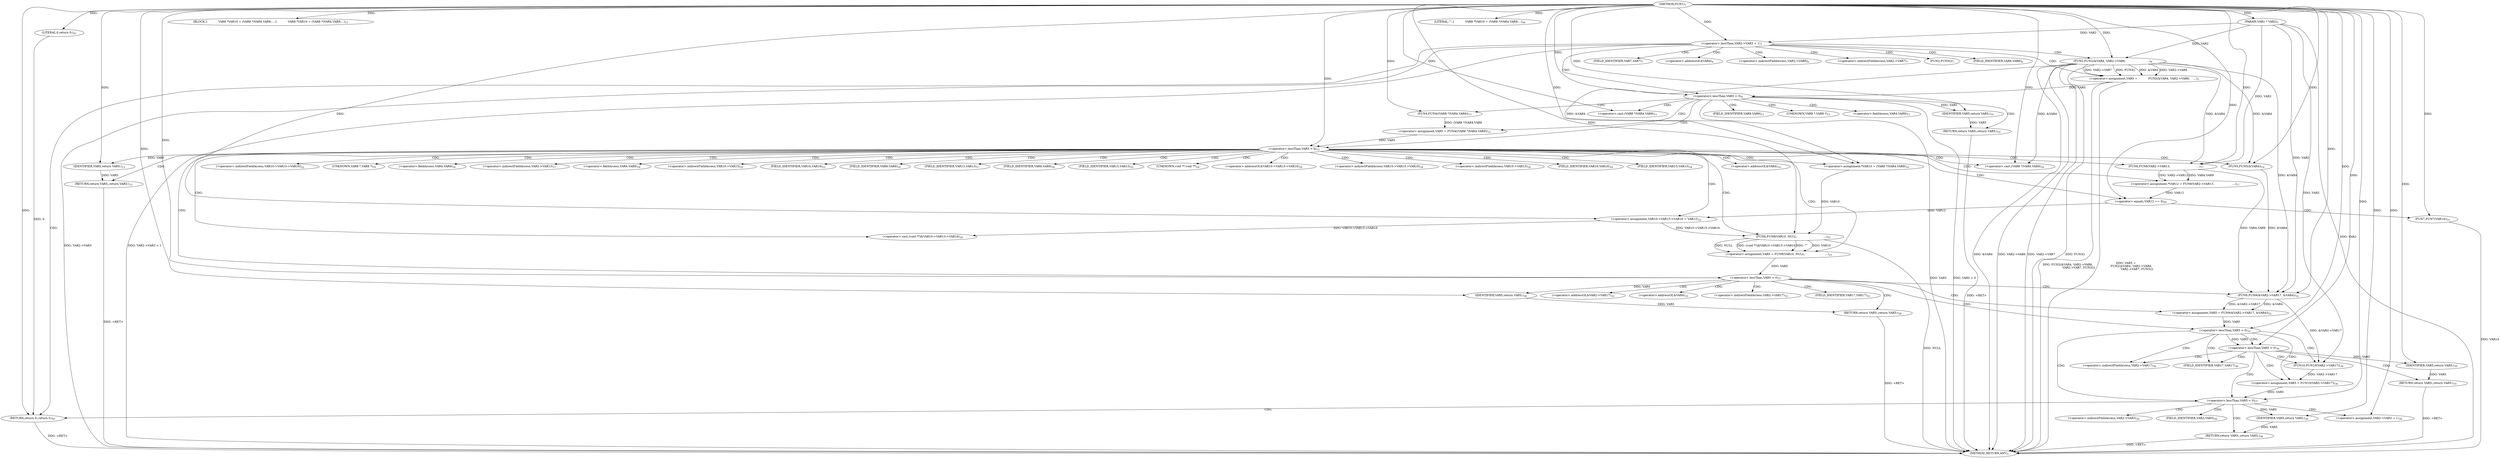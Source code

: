 digraph "FUN1" {  
"8" [label = <(METHOD,FUN1)<SUB>1</SUB>> ]
"153" [label = <(METHOD_RETURN,ANY)<SUB>1</SUB>> ]
"9" [label = <(PARAM,VAR1 * VAR2)<SUB>1</SUB>> ]
"151" [label = <(RETURN,return 0;,return 0;)<SUB>41</SUB>> ]
"12" [label = <(&lt;operator&gt;.lessThan,VAR2-&gt;VAR3 &lt; 1)<SUB>3</SUB>> ]
"152" [label = <(LITERAL,0,return 0;)<SUB>41</SUB>> ]
"20" [label = <(&lt;operator&gt;.assignment,VAR5 =
            FUN2(&amp;VAR4, VAR2-&gt;VAR6,
    ...)<SUB>5</SUB>> ]
"39" [label = <(&lt;operator&gt;.assignment,VAR5 = FUN4((VAR8 *)VAR4.VAR9))<SUB>11</SUB>> ]
"54" [label = <(FUN5,FUN5(&amp;VAR4))<SUB>14</SUB>> ]
"57" [label = <(BLOCK,{
            VAR8 *VAR10 = (VAR8 *)VAR4.VAR9;
...,{
            VAR8 *VAR10 = (VAR8 *)VAR4.VAR9;
...)<SUB>15</SUB>> ]
"112" [label = <(&lt;operator&gt;.assignment,VAR5 = FUN9(&amp;VAR2-&gt;VAR17, &amp;VAR4))<SUB>32</SUB>> ]
"133" [label = <(&lt;operator&gt;.assignment,VAR5 = FUN10(VAR2-&gt;VAR17))<SUB>36</SUB>> ]
"146" [label = <(&lt;operator&gt;.assignment,VAR2-&gt;VAR3 = 1)<SUB>39</SUB>> ]
"33" [label = <(&lt;operator&gt;.lessThan,VAR5 &lt; 0)<SUB>9</SUB>> ]
"48" [label = <(&lt;operator&gt;.lessThan,VAR5 &lt; 0)<SUB>12</SUB>> ]
"59" [label = <(&lt;operator&gt;.assignment,*VAR10 = (VAR8 *)VAR4.VAR9)<SUB>16</SUB>> ]
"67" [label = <(&lt;operator&gt;.assignment,*VAR12 = FUN6(VAR2-&gt;VAR13,
                    ...)<SUB>17</SUB>> ]
"83" [label = <(&lt;operator&gt;.assignment,VAR10-&gt;VAR15-&gt;VAR16 = VAR12)<SUB>22</SUB>> ]
"90" [label = <(&lt;operator&gt;.assignment,VAR5 = FUN8(VAR10, NULL,
                      ...)<SUB>23</SUB>> ]
"104" [label = <(LITERAL,&quot;&quot;,{
            VAR8 *VAR10 = (VAR8 *)VAR4.VAR9;
...)<SUB>26</SUB>> ]
"122" [label = <(&lt;operator&gt;.lessThan,VAR5 &lt; 0)<SUB>33</SUB>> ]
"140" [label = <(&lt;operator&gt;.lessThan,VAR5 &lt; 0)<SUB>37</SUB>> ]
"22" [label = <(FUN2,FUN2(&amp;VAR4, VAR2-&gt;VAR6,
                       ...)<SUB>6</SUB>> ]
"37" [label = <(RETURN,return VAR5;,return VAR5;)<SUB>10</SUB>> ]
"41" [label = <(FUN4,FUN4((VAR8 *)VAR4.VAR9))<SUB>11</SUB>> ]
"52" [label = <(RETURN,return VAR5;,return VAR5;)<SUB>13</SUB>> ]
"77" [label = <(&lt;operator&gt;.equals,VAR12 == 0)<SUB>20</SUB>> ]
"106" [label = <(&lt;operator&gt;.lessThan,VAR5 &lt; 0)<SUB>27</SUB>> ]
"114" [label = <(FUN9,FUN9(&amp;VAR2-&gt;VAR17, &amp;VAR4))<SUB>32</SUB>> ]
"135" [label = <(FUN10,FUN10(VAR2-&gt;VAR17))<SUB>36</SUB>> ]
"144" [label = <(RETURN,return VAR5;,return VAR5;)<SUB>38</SUB>> ]
"38" [label = <(IDENTIFIER,VAR5,return VAR5;)<SUB>10</SUB>> ]
"42" [label = <(&lt;operator&gt;.cast,(VAR8 *)VAR4.VAR9)<SUB>11</SUB>> ]
"53" [label = <(IDENTIFIER,VAR5,return VAR5;)<SUB>13</SUB>> ]
"61" [label = <(&lt;operator&gt;.cast,(VAR8 *)VAR4.VAR9)<SUB>16</SUB>> ]
"69" [label = <(FUN6,FUN6(VAR2-&gt;VAR13,
                             ...)<SUB>17</SUB>> ]
"81" [label = <(FUN7,FUN7(VAR14))<SUB>21</SUB>> ]
"92" [label = <(FUN8,FUN8(VAR10, NULL,
                             ...)<SUB>23</SUB>> ]
"110" [label = <(RETURN,return VAR5;,return VAR5;)<SUB>28</SUB>> ]
"127" [label = <(&lt;operator&gt;.lessThan,VAR5 &lt; 0)<SUB>34</SUB>> ]
"145" [label = <(IDENTIFIER,VAR5,return VAR5;)<SUB>38</SUB>> ]
"95" [label = <(&lt;operator&gt;.cast,(void **)&amp;VAR10-&gt;VAR15-&gt;VAR16)<SUB>24</SUB>> ]
"111" [label = <(IDENTIFIER,VAR5,return VAR5;)<SUB>28</SUB>> ]
"131" [label = <(RETURN,return VAR5;,return VAR5;)<SUB>35</SUB>> ]
"132" [label = <(IDENTIFIER,VAR5,return VAR5;)<SUB>35</SUB>> ]
"55" [label = <(&lt;operator&gt;.addressOf,&amp;VAR4)<SUB>14</SUB>> ]
"147" [label = <(&lt;operator&gt;.indirectFieldAccess,VAR2-&gt;VAR3)<SUB>39</SUB>> ]
"23" [label = <(&lt;operator&gt;.addressOf,&amp;VAR4)<SUB>6</SUB>> ]
"25" [label = <(&lt;operator&gt;.indirectFieldAccess,VAR2-&gt;VAR6)<SUB>6</SUB>> ]
"28" [label = <(&lt;operator&gt;.indirectFieldAccess,VAR2-&gt;VAR7)<SUB>7</SUB>> ]
"31" [label = <(FUN3,FUN3())<SUB>7</SUB>> ]
"84" [label = <(&lt;operator&gt;.indirectFieldAccess,VAR10-&gt;VAR15-&gt;VAR16)<SUB>22</SUB>> ]
"115" [label = <(&lt;operator&gt;.addressOf,&amp;VAR2-&gt;VAR17)<SUB>32</SUB>> ]
"119" [label = <(&lt;operator&gt;.addressOf,&amp;VAR4)<SUB>32</SUB>> ]
"136" [label = <(&lt;operator&gt;.indirectFieldAccess,VAR2-&gt;VAR17)<SUB>36</SUB>> ]
"149" [label = <(FIELD_IDENTIFIER,VAR3,VAR3)<SUB>39</SUB>> ]
"27" [label = <(FIELD_IDENTIFIER,VAR6,VAR6)<SUB>6</SUB>> ]
"30" [label = <(FIELD_IDENTIFIER,VAR7,VAR7)<SUB>7</SUB>> ]
"43" [label = <(UNKNOWN,VAR8 *,VAR8 *)<SUB>11</SUB>> ]
"44" [label = <(&lt;operator&gt;.fieldAccess,VAR4.VAR9)<SUB>11</SUB>> ]
"62" [label = <(UNKNOWN,VAR8 *,VAR8 *)<SUB>16</SUB>> ]
"63" [label = <(&lt;operator&gt;.fieldAccess,VAR4.VAR9)<SUB>16</SUB>> ]
"70" [label = <(&lt;operator&gt;.indirectFieldAccess,VAR2-&gt;VAR13)<SUB>17</SUB>> ]
"73" [label = <(&lt;operator&gt;.fieldAccess,VAR4.VAR9)<SUB>18</SUB>> ]
"85" [label = <(&lt;operator&gt;.indirectFieldAccess,VAR10-&gt;VAR15)<SUB>22</SUB>> ]
"88" [label = <(FIELD_IDENTIFIER,VAR16,VAR16)<SUB>22</SUB>> ]
"116" [label = <(&lt;operator&gt;.indirectFieldAccess,VAR2-&gt;VAR17)<SUB>32</SUB>> ]
"138" [label = <(FIELD_IDENTIFIER,VAR17,VAR17)<SUB>36</SUB>> ]
"46" [label = <(FIELD_IDENTIFIER,VAR9,VAR9)<SUB>11</SUB>> ]
"65" [label = <(FIELD_IDENTIFIER,VAR9,VAR9)<SUB>16</SUB>> ]
"72" [label = <(FIELD_IDENTIFIER,VAR13,VAR13)<SUB>17</SUB>> ]
"75" [label = <(FIELD_IDENTIFIER,VAR9,VAR9)<SUB>18</SUB>> ]
"87" [label = <(FIELD_IDENTIFIER,VAR15,VAR15)<SUB>22</SUB>> ]
"96" [label = <(UNKNOWN,void **,void **)<SUB>24</SUB>> ]
"97" [label = <(&lt;operator&gt;.addressOf,&amp;VAR10-&gt;VAR15-&gt;VAR16)<SUB>24</SUB>> ]
"118" [label = <(FIELD_IDENTIFIER,VAR17,VAR17)<SUB>32</SUB>> ]
"98" [label = <(&lt;operator&gt;.indirectFieldAccess,VAR10-&gt;VAR15-&gt;VAR16)<SUB>24</SUB>> ]
"99" [label = <(&lt;operator&gt;.indirectFieldAccess,VAR10-&gt;VAR15)<SUB>24</SUB>> ]
"102" [label = <(FIELD_IDENTIFIER,VAR16,VAR16)<SUB>24</SUB>> ]
"101" [label = <(FIELD_IDENTIFIER,VAR15,VAR15)<SUB>24</SUB>> ]
  "37" -> "153"  [ label = "DDG: &lt;RET&gt;"] 
  "151" -> "153"  [ label = "DDG: &lt;RET&gt;"] 
  "144" -> "153"  [ label = "DDG: &lt;RET&gt;"] 
  "110" -> "153"  [ label = "DDG: &lt;RET&gt;"] 
  "52" -> "153"  [ label = "DDG: &lt;RET&gt;"] 
  "131" -> "153"  [ label = "DDG: &lt;RET&gt;"] 
  "9" -> "153"  [ label = "DDG: VAR2"] 
  "12" -> "153"  [ label = "DDG: VAR2-&gt;VAR3"] 
  "12" -> "153"  [ label = "DDG: VAR2-&gt;VAR3 &lt; 1"] 
  "22" -> "153"  [ label = "DDG: &amp;VAR4"] 
  "22" -> "153"  [ label = "DDG: VAR2-&gt;VAR6"] 
  "22" -> "153"  [ label = "DDG: VAR2-&gt;VAR7"] 
  "22" -> "153"  [ label = "DDG: FUN3()"] 
  "20" -> "153"  [ label = "DDG: FUN2(&amp;VAR4, VAR2-&gt;VAR6,
                        VAR2-&gt;VAR7, FUN3())"] 
  "20" -> "153"  [ label = "DDG: VAR5 =
            FUN2(&amp;VAR4, VAR2-&gt;VAR6,
                        VAR2-&gt;VAR7, FUN3())"] 
  "33" -> "153"  [ label = "DDG: VAR5"] 
  "33" -> "153"  [ label = "DDG: VAR5 &lt; 0"] 
  "92" -> "153"  [ label = "DDG: NULL"] 
  "81" -> "153"  [ label = "DDG: VAR14"] 
  "8" -> "9"  [ label = "DDG: "] 
  "152" -> "151"  [ label = "DDG: 0"] 
  "8" -> "151"  [ label = "DDG: "] 
  "8" -> "152"  [ label = "DDG: "] 
  "9" -> "12"  [ label = "DDG: VAR2"] 
  "8" -> "12"  [ label = "DDG: "] 
  "22" -> "20"  [ label = "DDG: &amp;VAR4"] 
  "22" -> "20"  [ label = "DDG: VAR2-&gt;VAR6"] 
  "22" -> "20"  [ label = "DDG: VAR2-&gt;VAR7"] 
  "22" -> "20"  [ label = "DDG: FUN3()"] 
  "41" -> "39"  [ label = "DDG: (VAR8 *)VAR4.VAR9"] 
  "8" -> "57"  [ label = "DDG: "] 
  "114" -> "112"  [ label = "DDG: &amp;VAR2-&gt;VAR17"] 
  "114" -> "112"  [ label = "DDG: &amp;VAR4"] 
  "135" -> "133"  [ label = "DDG: VAR2-&gt;VAR17"] 
  "8" -> "146"  [ label = "DDG: "] 
  "22" -> "54"  [ label = "DDG: &amp;VAR4"] 
  "8" -> "54"  [ label = "DDG: "] 
  "8" -> "59"  [ label = "DDG: "] 
  "22" -> "59"  [ label = "DDG: &amp;VAR4"] 
  "69" -> "67"  [ label = "DDG: VAR2-&gt;VAR13"] 
  "69" -> "67"  [ label = "DDG: VAR4.VAR9"] 
  "77" -> "83"  [ label = "DDG: VAR12"] 
  "8" -> "83"  [ label = "DDG: "] 
  "92" -> "90"  [ label = "DDG: VAR10"] 
  "92" -> "90"  [ label = "DDG: NULL"] 
  "92" -> "90"  [ label = "DDG: (void **)&amp;VAR10-&gt;VAR15-&gt;VAR16"] 
  "92" -> "90"  [ label = "DDG: &quot;&quot;"] 
  "8" -> "104"  [ label = "DDG: "] 
  "8" -> "22"  [ label = "DDG: "] 
  "9" -> "22"  [ label = "DDG: VAR2"] 
  "20" -> "33"  [ label = "DDG: VAR5"] 
  "8" -> "33"  [ label = "DDG: "] 
  "38" -> "37"  [ label = "DDG: VAR5"] 
  "8" -> "41"  [ label = "DDG: "] 
  "39" -> "48"  [ label = "DDG: VAR5"] 
  "8" -> "48"  [ label = "DDG: "] 
  "53" -> "52"  [ label = "DDG: VAR5"] 
  "9" -> "114"  [ label = "DDG: VAR2"] 
  "54" -> "114"  [ label = "DDG: &amp;VAR4"] 
  "69" -> "114"  [ label = "DDG: VAR4.VAR9"] 
  "8" -> "114"  [ label = "DDG: "] 
  "22" -> "114"  [ label = "DDG: &amp;VAR4"] 
  "112" -> "122"  [ label = "DDG: VAR5"] 
  "8" -> "122"  [ label = "DDG: "] 
  "9" -> "135"  [ label = "DDG: VAR2"] 
  "114" -> "135"  [ label = "DDG: &amp;VAR2-&gt;VAR17"] 
  "133" -> "140"  [ label = "DDG: VAR5"] 
  "8" -> "140"  [ label = "DDG: "] 
  "145" -> "144"  [ label = "DDG: VAR5"] 
  "33" -> "38"  [ label = "DDG: VAR5"] 
  "8" -> "38"  [ label = "DDG: "] 
  "8" -> "42"  [ label = "DDG: "] 
  "48" -> "53"  [ label = "DDG: VAR5"] 
  "8" -> "53"  [ label = "DDG: "] 
  "8" -> "61"  [ label = "DDG: "] 
  "22" -> "61"  [ label = "DDG: &amp;VAR4"] 
  "9" -> "69"  [ label = "DDG: VAR2"] 
  "8" -> "69"  [ label = "DDG: "] 
  "22" -> "69"  [ label = "DDG: &amp;VAR4"] 
  "67" -> "77"  [ label = "DDG: VAR12"] 
  "8" -> "77"  [ label = "DDG: "] 
  "59" -> "92"  [ label = "DDG: VAR10"] 
  "8" -> "92"  [ label = "DDG: "] 
  "83" -> "92"  [ label = "DDG: VAR10-&gt;VAR15-&gt;VAR16"] 
  "90" -> "106"  [ label = "DDG: VAR5"] 
  "8" -> "106"  [ label = "DDG: "] 
  "111" -> "110"  [ label = "DDG: VAR5"] 
  "140" -> "145"  [ label = "DDG: VAR5"] 
  "8" -> "145"  [ label = "DDG: "] 
  "8" -> "81"  [ label = "DDG: "] 
  "83" -> "95"  [ label = "DDG: VAR10-&gt;VAR15-&gt;VAR16"] 
  "106" -> "111"  [ label = "DDG: VAR5"] 
  "8" -> "111"  [ label = "DDG: "] 
  "122" -> "127"  [ label = "DDG: VAR5"] 
  "8" -> "127"  [ label = "DDG: "] 
  "132" -> "131"  [ label = "DDG: VAR5"] 
  "127" -> "132"  [ label = "DDG: VAR5"] 
  "8" -> "132"  [ label = "DDG: "] 
  "12" -> "30"  [ label = "CDG: "] 
  "12" -> "20"  [ label = "CDG: "] 
  "12" -> "25"  [ label = "CDG: "] 
  "12" -> "151"  [ label = "CDG: "] 
  "12" -> "27"  [ label = "CDG: "] 
  "12" -> "33"  [ label = "CDG: "] 
  "12" -> "28"  [ label = "CDG: "] 
  "12" -> "22"  [ label = "CDG: "] 
  "12" -> "23"  [ label = "CDG: "] 
  "12" -> "31"  [ label = "CDG: "] 
  "33" -> "42"  [ label = "CDG: "] 
  "33" -> "37"  [ label = "CDG: "] 
  "33" -> "44"  [ label = "CDG: "] 
  "33" -> "43"  [ label = "CDG: "] 
  "33" -> "48"  [ label = "CDG: "] 
  "33" -> "46"  [ label = "CDG: "] 
  "33" -> "41"  [ label = "CDG: "] 
  "33" -> "39"  [ label = "CDG: "] 
  "48" -> "73"  [ label = "CDG: "] 
  "48" -> "96"  [ label = "CDG: "] 
  "48" -> "77"  [ label = "CDG: "] 
  "48" -> "98"  [ label = "CDG: "] 
  "48" -> "75"  [ label = "CDG: "] 
  "48" -> "52"  [ label = "CDG: "] 
  "48" -> "84"  [ label = "CDG: "] 
  "48" -> "102"  [ label = "CDG: "] 
  "48" -> "85"  [ label = "CDG: "] 
  "48" -> "69"  [ label = "CDG: "] 
  "48" -> "67"  [ label = "CDG: "] 
  "48" -> "95"  [ label = "CDG: "] 
  "48" -> "92"  [ label = "CDG: "] 
  "48" -> "59"  [ label = "CDG: "] 
  "48" -> "87"  [ label = "CDG: "] 
  "48" -> "97"  [ label = "CDG: "] 
  "48" -> "101"  [ label = "CDG: "] 
  "48" -> "90"  [ label = "CDG: "] 
  "48" -> "54"  [ label = "CDG: "] 
  "48" -> "61"  [ label = "CDG: "] 
  "48" -> "88"  [ label = "CDG: "] 
  "48" -> "70"  [ label = "CDG: "] 
  "48" -> "99"  [ label = "CDG: "] 
  "48" -> "72"  [ label = "CDG: "] 
  "48" -> "106"  [ label = "CDG: "] 
  "48" -> "65"  [ label = "CDG: "] 
  "48" -> "83"  [ label = "CDG: "] 
  "48" -> "63"  [ label = "CDG: "] 
  "48" -> "55"  [ label = "CDG: "] 
  "48" -> "62"  [ label = "CDG: "] 
  "122" -> "136"  [ label = "CDG: "] 
  "122" -> "138"  [ label = "CDG: "] 
  "122" -> "127"  [ label = "CDG: "] 
  "122" -> "140"  [ label = "CDG: "] 
  "122" -> "135"  [ label = "CDG: "] 
  "122" -> "133"  [ label = "CDG: "] 
  "140" -> "146"  [ label = "CDG: "] 
  "140" -> "149"  [ label = "CDG: "] 
  "140" -> "151"  [ label = "CDG: "] 
  "140" -> "144"  [ label = "CDG: "] 
  "140" -> "147"  [ label = "CDG: "] 
  "77" -> "81"  [ label = "CDG: "] 
  "106" -> "115"  [ label = "CDG: "] 
  "106" -> "114"  [ label = "CDG: "] 
  "106" -> "119"  [ label = "CDG: "] 
  "106" -> "112"  [ label = "CDG: "] 
  "106" -> "118"  [ label = "CDG: "] 
  "106" -> "116"  [ label = "CDG: "] 
  "106" -> "122"  [ label = "CDG: "] 
  "106" -> "110"  [ label = "CDG: "] 
  "127" -> "136"  [ label = "CDG: "] 
  "127" -> "131"  [ label = "CDG: "] 
  "127" -> "138"  [ label = "CDG: "] 
  "127" -> "140"  [ label = "CDG: "] 
  "127" -> "135"  [ label = "CDG: "] 
  "127" -> "133"  [ label = "CDG: "] 
}

